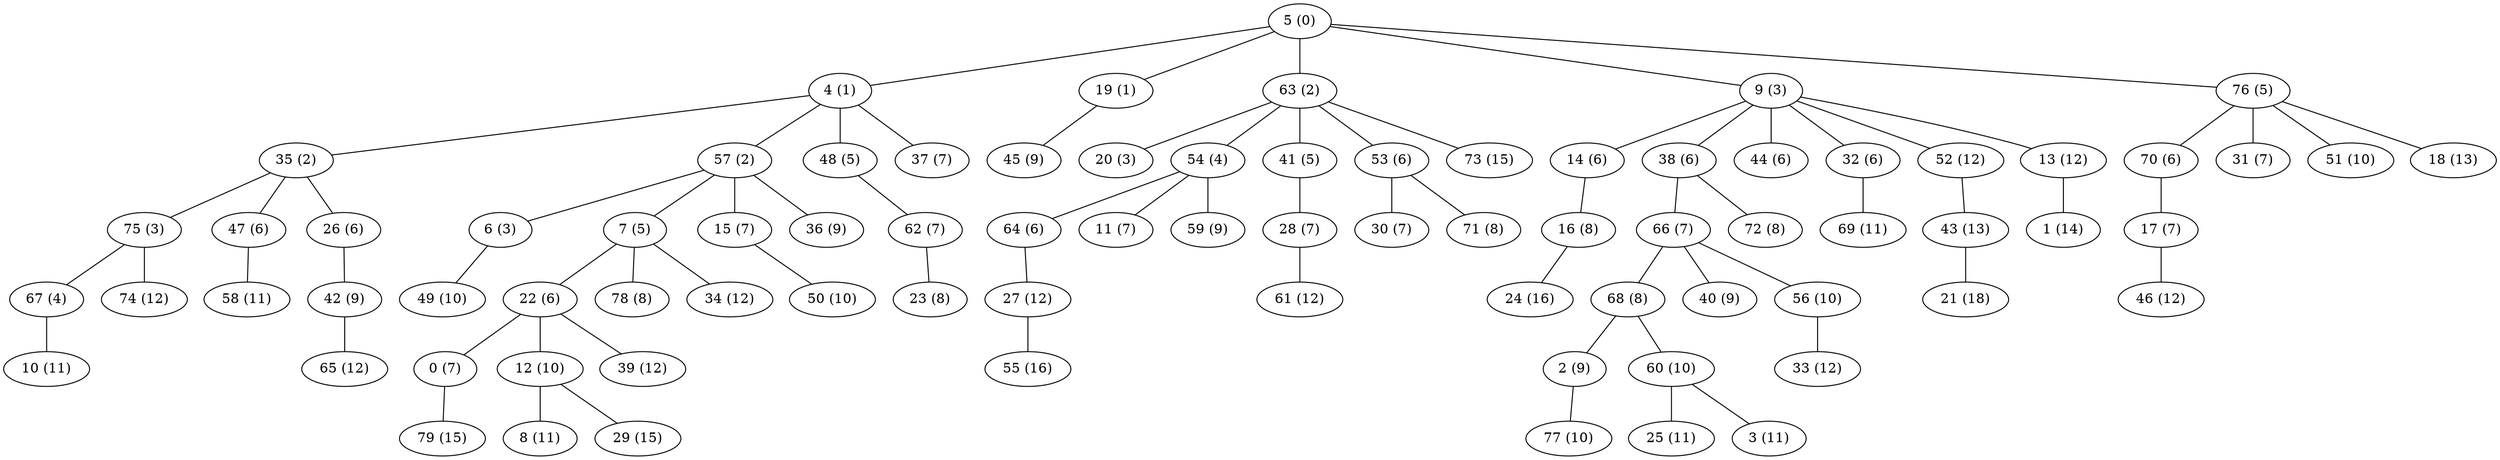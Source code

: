 graph grafoGilbert_80_40_Dijkstra  {
"5 (0)";
"4 (1)";
"19 (1)";
"35 (2)";
"57 (2)";
"63 (2)";
"6 (3)";
"75 (3)";
"20 (3)";
"9 (3)";
"67 (4)";
"54 (4)";
"41 (5)";
"48 (5)";
"76 (5)";
"7 (5)";
"14 (6)";
"38 (6)";
"64 (6)";
"44 (6)";
"70 (6)";
"47 (6)";
"53 (6)";
"22 (6)";
"26 (6)";
"32 (6)";
"28 (7)";
"15 (7)";
"31 (7)";
"62 (7)";
"37 (7)";
"66 (7)";
"11 (7)";
"30 (7)";
"17 (7)";
"0 (7)";
"16 (8)";
"71 (8)";
"78 (8)";
"68 (8)";
"23 (8)";
"72 (8)";
"2 (9)";
"59 (9)";
"42 (9)";
"45 (9)";
"36 (9)";
"40 (9)";
"77 (10)";
"12 (10)";
"51 (10)";
"49 (10)";
"60 (10)";
"50 (10)";
"56 (10)";
"58 (11)";
"10 (11)";
"69 (11)";
"25 (11)";
"3 (11)";
"8 (11)";
"65 (12)";
"74 (12)";
"52 (12)";
"34 (12)";
"61 (12)";
"27 (12)";
"46 (12)";
"33 (12)";
"39 (12)";
"13 (12)";
"18 (13)";
"43 (13)";
"1 (14)";
"79 (15)";
"29 (15)";
"73 (15)";
"55 (16)";
"24 (16)";
"21 (18)";
"5 (0)" -- "4 (1)";
"5 (0)" -- "19 (1)";
"4 (1)" -- "35 (2)";
"4 (1)" -- "57 (2)";
"5 (0)" -- "63 (2)";
"57 (2)" -- "6 (3)";
"35 (2)" -- "75 (3)";
"63 (2)" -- "20 (3)";
"5 (0)" -- "9 (3)";
"75 (3)" -- "67 (4)";
"63 (2)" -- "54 (4)";
"63 (2)" -- "41 (5)";
"4 (1)" -- "48 (5)";
"5 (0)" -- "76 (5)";
"57 (2)" -- "7 (5)";
"9 (3)" -- "14 (6)";
"9 (3)" -- "38 (6)";
"54 (4)" -- "64 (6)";
"9 (3)" -- "44 (6)";
"76 (5)" -- "70 (6)";
"35 (2)" -- "47 (6)";
"63 (2)" -- "53 (6)";
"7 (5)" -- "22 (6)";
"35 (2)" -- "26 (6)";
"9 (3)" -- "32 (6)";
"41 (5)" -- "28 (7)";
"57 (2)" -- "15 (7)";
"76 (5)" -- "31 (7)";
"48 (5)" -- "62 (7)";
"4 (1)" -- "37 (7)";
"38 (6)" -- "66 (7)";
"54 (4)" -- "11 (7)";
"53 (6)" -- "30 (7)";
"70 (6)" -- "17 (7)";
"22 (6)" -- "0 (7)";
"14 (6)" -- "16 (8)";
"53 (6)" -- "71 (8)";
"7 (5)" -- "78 (8)";
"66 (7)" -- "68 (8)";
"62 (7)" -- "23 (8)";
"38 (6)" -- "72 (8)";
"68 (8)" -- "2 (9)";
"54 (4)" -- "59 (9)";
"26 (6)" -- "42 (9)";
"19 (1)" -- "45 (9)";
"57 (2)" -- "36 (9)";
"66 (7)" -- "40 (9)";
"2 (9)" -- "77 (10)";
"22 (6)" -- "12 (10)";
"76 (5)" -- "51 (10)";
"6 (3)" -- "49 (10)";
"68 (8)" -- "60 (10)";
"15 (7)" -- "50 (10)";
"66 (7)" -- "56 (10)";
"47 (6)" -- "58 (11)";
"67 (4)" -- "10 (11)";
"32 (6)" -- "69 (11)";
"60 (10)" -- "25 (11)";
"60 (10)" -- "3 (11)";
"12 (10)" -- "8 (11)";
"42 (9)" -- "65 (12)";
"75 (3)" -- "74 (12)";
"9 (3)" -- "52 (12)";
"7 (5)" -- "34 (12)";
"28 (7)" -- "61 (12)";
"64 (6)" -- "27 (12)";
"17 (7)" -- "46 (12)";
"56 (10)" -- "33 (12)";
"22 (6)" -- "39 (12)";
"9 (3)" -- "13 (12)";
"76 (5)" -- "18 (13)";
"52 (12)" -- "43 (13)";
"13 (12)" -- "1 (14)";
"0 (7)" -- "79 (15)";
"12 (10)" -- "29 (15)";
"63 (2)" -- "73 (15)";
"27 (12)" -- "55 (16)";
"16 (8)" -- "24 (16)";
"43 (13)" -- "21 (18)";
}